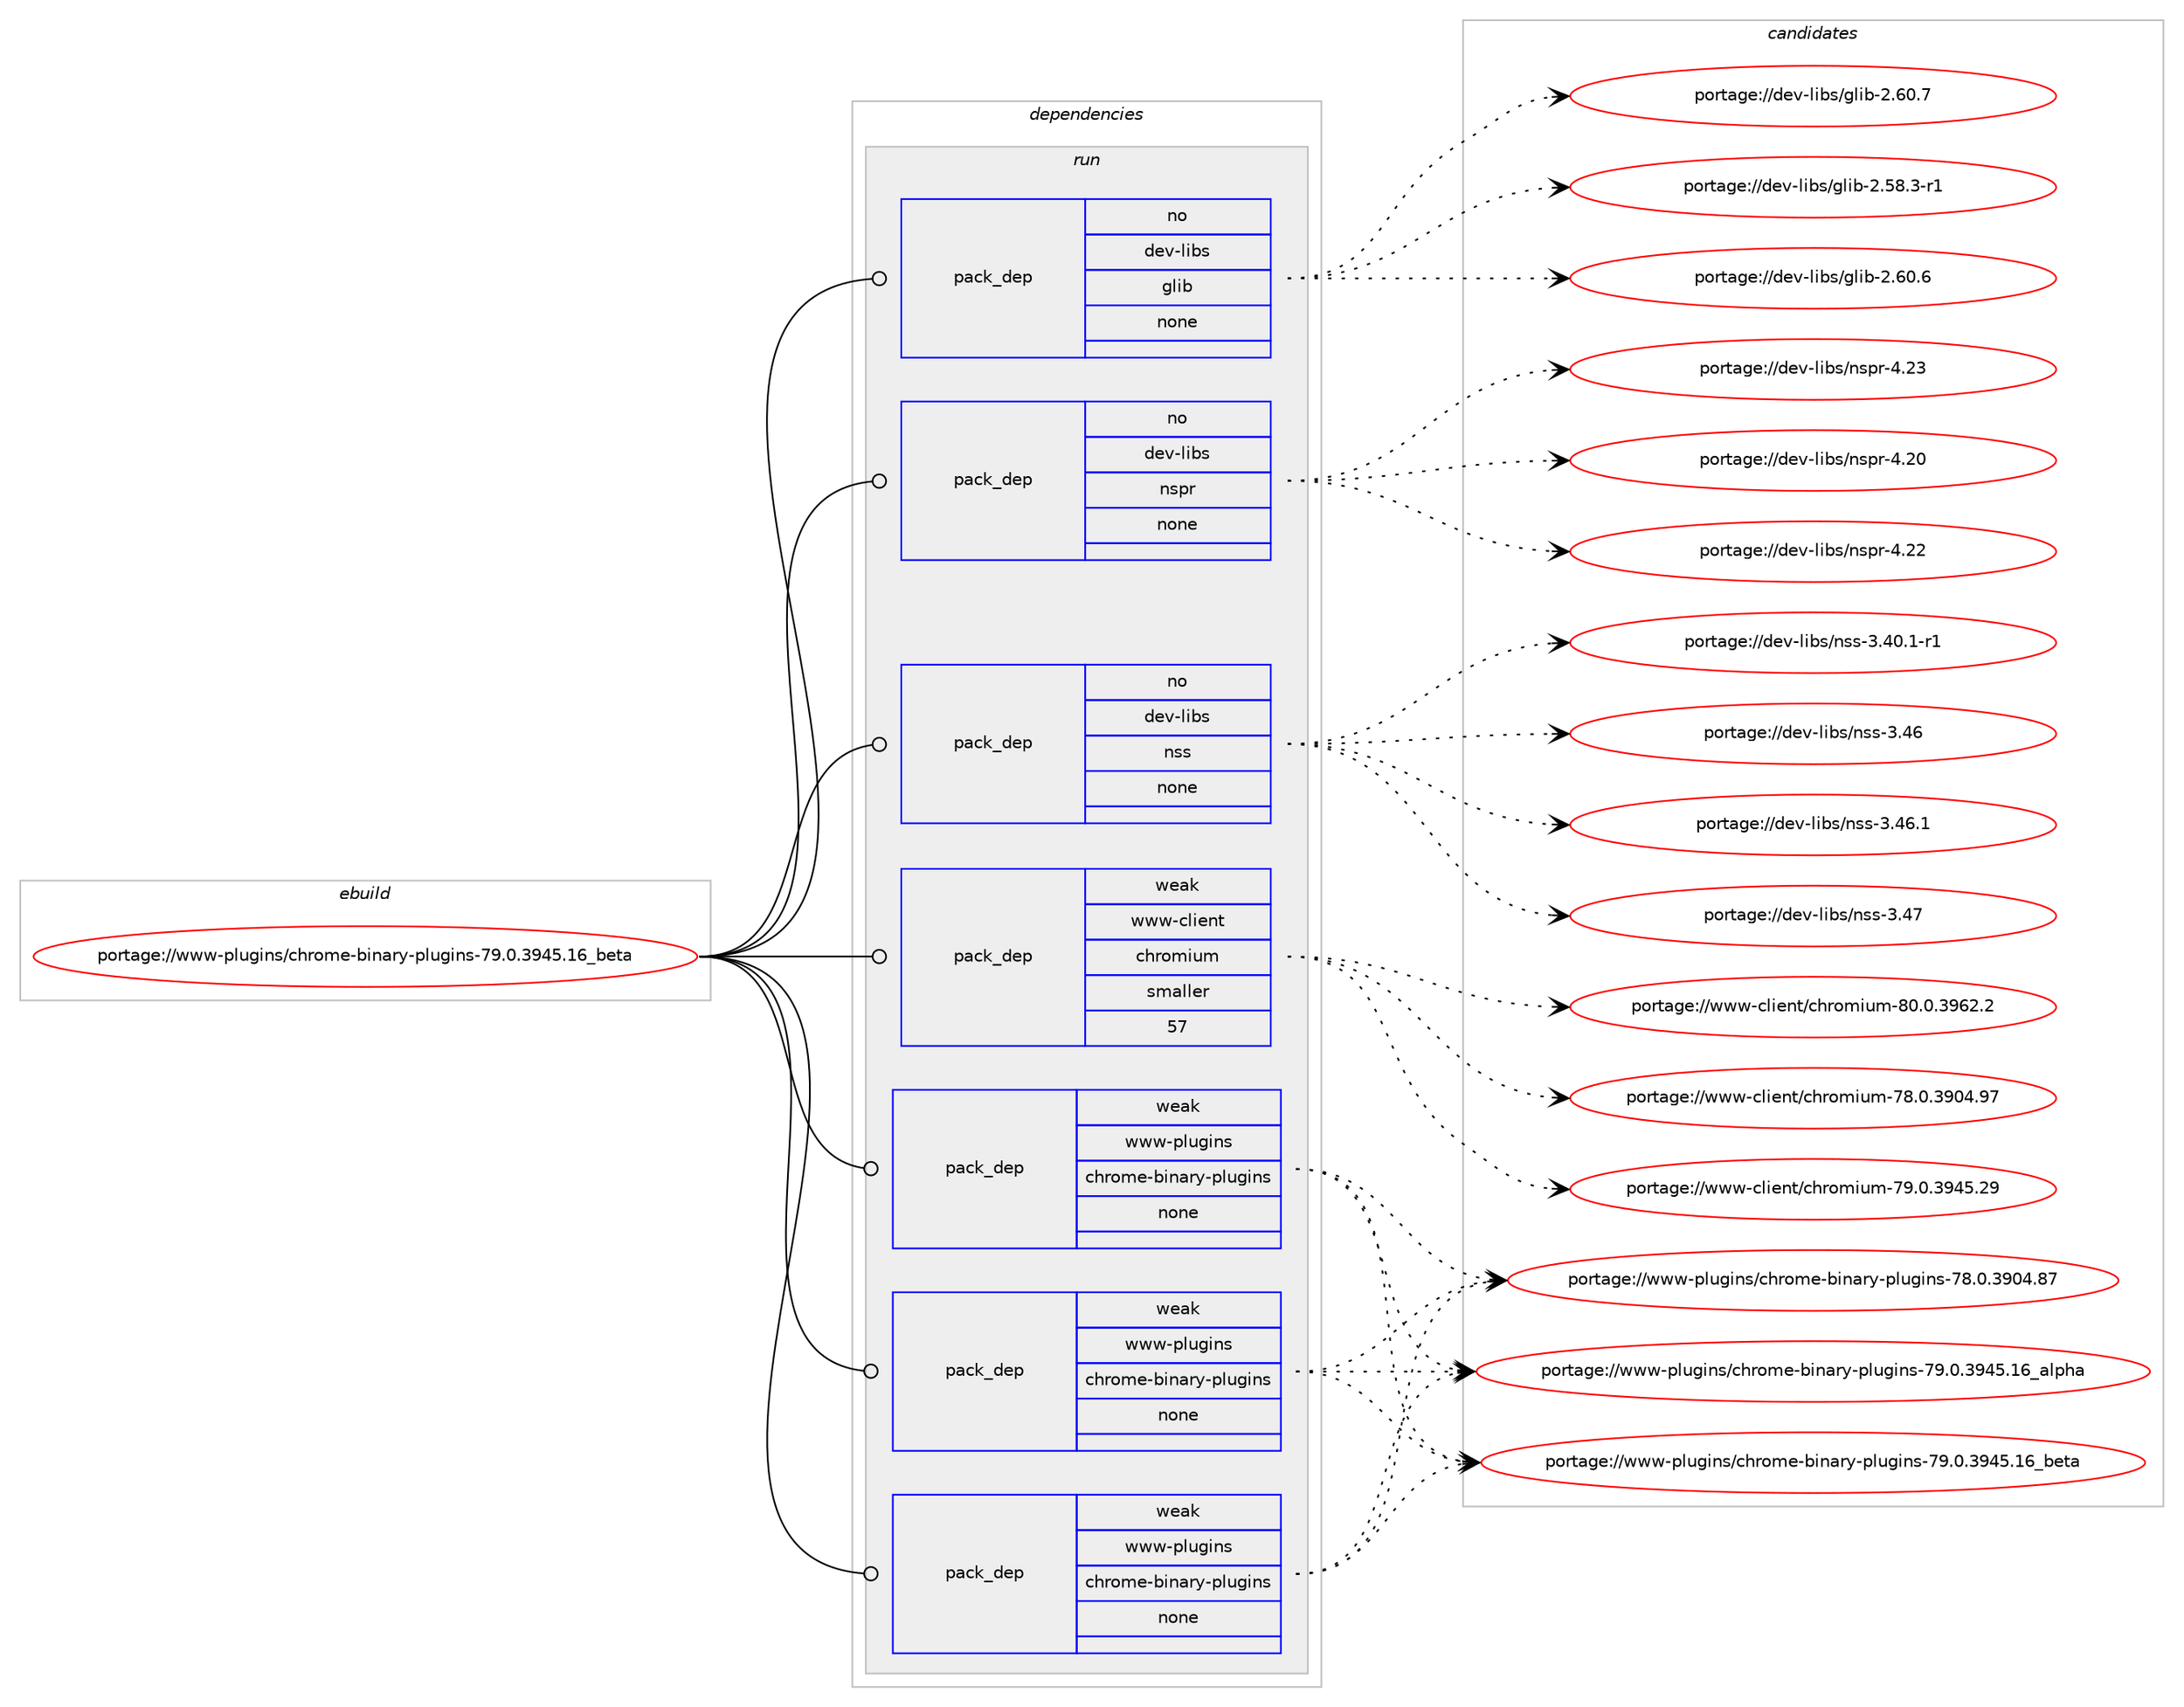 digraph prolog {

# *************
# Graph options
# *************

newrank=true;
concentrate=true;
compound=true;
graph [rankdir=LR,fontname=Helvetica,fontsize=10,ranksep=1.5];#, ranksep=2.5, nodesep=0.2];
edge  [arrowhead=vee];
node  [fontname=Helvetica,fontsize=10];

# **********
# The ebuild
# **********

subgraph cluster_leftcol {
color=gray;
rank=same;
label=<<i>ebuild</i>>;
id [label="portage://www-plugins/chrome-binary-plugins-79.0.3945.16_beta", color=red, width=4, href="../www-plugins/chrome-binary-plugins-79.0.3945.16_beta.svg"];
}

# ****************
# The dependencies
# ****************

subgraph cluster_midcol {
color=gray;
label=<<i>dependencies</i>>;
subgraph cluster_compile {
fillcolor="#eeeeee";
style=filled;
label=<<i>compile</i>>;
}
subgraph cluster_compileandrun {
fillcolor="#eeeeee";
style=filled;
label=<<i>compile and run</i>>;
}
subgraph cluster_run {
fillcolor="#eeeeee";
style=filled;
label=<<i>run</i>>;
subgraph pack328617 {
dependency442986 [label=<<TABLE BORDER="0" CELLBORDER="1" CELLSPACING="0" CELLPADDING="4" WIDTH="220"><TR><TD ROWSPAN="6" CELLPADDING="30">pack_dep</TD></TR><TR><TD WIDTH="110">no</TD></TR><TR><TD>dev-libs</TD></TR><TR><TD>glib</TD></TR><TR><TD>none</TD></TR><TR><TD></TD></TR></TABLE>>, shape=none, color=blue];
}
id:e -> dependency442986:w [weight=20,style="solid",arrowhead="odot"];
subgraph pack328618 {
dependency442987 [label=<<TABLE BORDER="0" CELLBORDER="1" CELLSPACING="0" CELLPADDING="4" WIDTH="220"><TR><TD ROWSPAN="6" CELLPADDING="30">pack_dep</TD></TR><TR><TD WIDTH="110">no</TD></TR><TR><TD>dev-libs</TD></TR><TR><TD>nspr</TD></TR><TR><TD>none</TD></TR><TR><TD></TD></TR></TABLE>>, shape=none, color=blue];
}
id:e -> dependency442987:w [weight=20,style="solid",arrowhead="odot"];
subgraph pack328619 {
dependency442988 [label=<<TABLE BORDER="0" CELLBORDER="1" CELLSPACING="0" CELLPADDING="4" WIDTH="220"><TR><TD ROWSPAN="6" CELLPADDING="30">pack_dep</TD></TR><TR><TD WIDTH="110">no</TD></TR><TR><TD>dev-libs</TD></TR><TR><TD>nss</TD></TR><TR><TD>none</TD></TR><TR><TD></TD></TR></TABLE>>, shape=none, color=blue];
}
id:e -> dependency442988:w [weight=20,style="solid",arrowhead="odot"];
subgraph pack328620 {
dependency442989 [label=<<TABLE BORDER="0" CELLBORDER="1" CELLSPACING="0" CELLPADDING="4" WIDTH="220"><TR><TD ROWSPAN="6" CELLPADDING="30">pack_dep</TD></TR><TR><TD WIDTH="110">weak</TD></TR><TR><TD>www-client</TD></TR><TR><TD>chromium</TD></TR><TR><TD>smaller</TD></TR><TR><TD>57</TD></TR></TABLE>>, shape=none, color=blue];
}
id:e -> dependency442989:w [weight=20,style="solid",arrowhead="odot"];
subgraph pack328621 {
dependency442990 [label=<<TABLE BORDER="0" CELLBORDER="1" CELLSPACING="0" CELLPADDING="4" WIDTH="220"><TR><TD ROWSPAN="6" CELLPADDING="30">pack_dep</TD></TR><TR><TD WIDTH="110">weak</TD></TR><TR><TD>www-plugins</TD></TR><TR><TD>chrome-binary-plugins</TD></TR><TR><TD>none</TD></TR><TR><TD></TD></TR></TABLE>>, shape=none, color=blue];
}
id:e -> dependency442990:w [weight=20,style="solid",arrowhead="odot"];
subgraph pack328622 {
dependency442991 [label=<<TABLE BORDER="0" CELLBORDER="1" CELLSPACING="0" CELLPADDING="4" WIDTH="220"><TR><TD ROWSPAN="6" CELLPADDING="30">pack_dep</TD></TR><TR><TD WIDTH="110">weak</TD></TR><TR><TD>www-plugins</TD></TR><TR><TD>chrome-binary-plugins</TD></TR><TR><TD>none</TD></TR><TR><TD></TD></TR></TABLE>>, shape=none, color=blue];
}
id:e -> dependency442991:w [weight=20,style="solid",arrowhead="odot"];
subgraph pack328623 {
dependency442992 [label=<<TABLE BORDER="0" CELLBORDER="1" CELLSPACING="0" CELLPADDING="4" WIDTH="220"><TR><TD ROWSPAN="6" CELLPADDING="30">pack_dep</TD></TR><TR><TD WIDTH="110">weak</TD></TR><TR><TD>www-plugins</TD></TR><TR><TD>chrome-binary-plugins</TD></TR><TR><TD>none</TD></TR><TR><TD></TD></TR></TABLE>>, shape=none, color=blue];
}
id:e -> dependency442992:w [weight=20,style="solid",arrowhead="odot"];
}
}

# **************
# The candidates
# **************

subgraph cluster_choices {
rank=same;
color=gray;
label=<<i>candidates</i>>;

subgraph choice328617 {
color=black;
nodesep=1;
choiceportage10010111845108105981154710310810598455046535646514511449 [label="portage://dev-libs/glib-2.58.3-r1", color=red, width=4,href="../dev-libs/glib-2.58.3-r1.svg"];
choiceportage1001011184510810598115471031081059845504654484654 [label="portage://dev-libs/glib-2.60.6", color=red, width=4,href="../dev-libs/glib-2.60.6.svg"];
choiceportage1001011184510810598115471031081059845504654484655 [label="portage://dev-libs/glib-2.60.7", color=red, width=4,href="../dev-libs/glib-2.60.7.svg"];
dependency442986:e -> choiceportage10010111845108105981154710310810598455046535646514511449:w [style=dotted,weight="100"];
dependency442986:e -> choiceportage1001011184510810598115471031081059845504654484654:w [style=dotted,weight="100"];
dependency442986:e -> choiceportage1001011184510810598115471031081059845504654484655:w [style=dotted,weight="100"];
}
subgraph choice328618 {
color=black;
nodesep=1;
choiceportage1001011184510810598115471101151121144552465048 [label="portage://dev-libs/nspr-4.20", color=red, width=4,href="../dev-libs/nspr-4.20.svg"];
choiceportage1001011184510810598115471101151121144552465050 [label="portage://dev-libs/nspr-4.22", color=red, width=4,href="../dev-libs/nspr-4.22.svg"];
choiceportage1001011184510810598115471101151121144552465051 [label="portage://dev-libs/nspr-4.23", color=red, width=4,href="../dev-libs/nspr-4.23.svg"];
dependency442987:e -> choiceportage1001011184510810598115471101151121144552465048:w [style=dotted,weight="100"];
dependency442987:e -> choiceportage1001011184510810598115471101151121144552465050:w [style=dotted,weight="100"];
dependency442987:e -> choiceportage1001011184510810598115471101151121144552465051:w [style=dotted,weight="100"];
}
subgraph choice328619 {
color=black;
nodesep=1;
choiceportage100101118451081059811547110115115455146524846494511449 [label="portage://dev-libs/nss-3.40.1-r1", color=red, width=4,href="../dev-libs/nss-3.40.1-r1.svg"];
choiceportage1001011184510810598115471101151154551465254 [label="portage://dev-libs/nss-3.46", color=red, width=4,href="../dev-libs/nss-3.46.svg"];
choiceportage10010111845108105981154711011511545514652544649 [label="portage://dev-libs/nss-3.46.1", color=red, width=4,href="../dev-libs/nss-3.46.1.svg"];
choiceportage1001011184510810598115471101151154551465255 [label="portage://dev-libs/nss-3.47", color=red, width=4,href="../dev-libs/nss-3.47.svg"];
dependency442988:e -> choiceportage100101118451081059811547110115115455146524846494511449:w [style=dotted,weight="100"];
dependency442988:e -> choiceportage1001011184510810598115471101151154551465254:w [style=dotted,weight="100"];
dependency442988:e -> choiceportage10010111845108105981154711011511545514652544649:w [style=dotted,weight="100"];
dependency442988:e -> choiceportage1001011184510810598115471101151154551465255:w [style=dotted,weight="100"];
}
subgraph choice328620 {
color=black;
nodesep=1;
choiceportage1191191194599108105101110116479910411411110910511710945555646484651574852465755 [label="portage://www-client/chromium-78.0.3904.97", color=red, width=4,href="../www-client/chromium-78.0.3904.97.svg"];
choiceportage1191191194599108105101110116479910411411110910511710945555746484651575253465057 [label="portage://www-client/chromium-79.0.3945.29", color=red, width=4,href="../www-client/chromium-79.0.3945.29.svg"];
choiceportage11911911945991081051011101164799104114111109105117109455648464846515754504650 [label="portage://www-client/chromium-80.0.3962.2", color=red, width=4,href="../www-client/chromium-80.0.3962.2.svg"];
dependency442989:e -> choiceportage1191191194599108105101110116479910411411110910511710945555646484651574852465755:w [style=dotted,weight="100"];
dependency442989:e -> choiceportage1191191194599108105101110116479910411411110910511710945555746484651575253465057:w [style=dotted,weight="100"];
dependency442989:e -> choiceportage11911911945991081051011101164799104114111109105117109455648464846515754504650:w [style=dotted,weight="100"];
}
subgraph choice328621 {
color=black;
nodesep=1;
choiceportage1191191194511210811710310511011547991041141111091014598105110971141214511210811710310511011545555646484651574852465655 [label="portage://www-plugins/chrome-binary-plugins-78.0.3904.87", color=red, width=4,href="../www-plugins/chrome-binary-plugins-78.0.3904.87.svg"];
choiceportage1191191194511210811710310511011547991041141111091014598105110971141214511210811710310511011545555746484651575253464954959710811210497 [label="portage://www-plugins/chrome-binary-plugins-79.0.3945.16_alpha", color=red, width=4,href="../www-plugins/chrome-binary-plugins-79.0.3945.16_alpha.svg"];
choiceportage1191191194511210811710310511011547991041141111091014598105110971141214511210811710310511011545555746484651575253464954959810111697 [label="portage://www-plugins/chrome-binary-plugins-79.0.3945.16_beta", color=red, width=4,href="../www-plugins/chrome-binary-plugins-79.0.3945.16_beta.svg"];
dependency442990:e -> choiceportage1191191194511210811710310511011547991041141111091014598105110971141214511210811710310511011545555646484651574852465655:w [style=dotted,weight="100"];
dependency442990:e -> choiceportage1191191194511210811710310511011547991041141111091014598105110971141214511210811710310511011545555746484651575253464954959710811210497:w [style=dotted,weight="100"];
dependency442990:e -> choiceportage1191191194511210811710310511011547991041141111091014598105110971141214511210811710310511011545555746484651575253464954959810111697:w [style=dotted,weight="100"];
}
subgraph choice328622 {
color=black;
nodesep=1;
choiceportage1191191194511210811710310511011547991041141111091014598105110971141214511210811710310511011545555646484651574852465655 [label="portage://www-plugins/chrome-binary-plugins-78.0.3904.87", color=red, width=4,href="../www-plugins/chrome-binary-plugins-78.0.3904.87.svg"];
choiceportage1191191194511210811710310511011547991041141111091014598105110971141214511210811710310511011545555746484651575253464954959710811210497 [label="portage://www-plugins/chrome-binary-plugins-79.0.3945.16_alpha", color=red, width=4,href="../www-plugins/chrome-binary-plugins-79.0.3945.16_alpha.svg"];
choiceportage1191191194511210811710310511011547991041141111091014598105110971141214511210811710310511011545555746484651575253464954959810111697 [label="portage://www-plugins/chrome-binary-plugins-79.0.3945.16_beta", color=red, width=4,href="../www-plugins/chrome-binary-plugins-79.0.3945.16_beta.svg"];
dependency442991:e -> choiceportage1191191194511210811710310511011547991041141111091014598105110971141214511210811710310511011545555646484651574852465655:w [style=dotted,weight="100"];
dependency442991:e -> choiceportage1191191194511210811710310511011547991041141111091014598105110971141214511210811710310511011545555746484651575253464954959710811210497:w [style=dotted,weight="100"];
dependency442991:e -> choiceportage1191191194511210811710310511011547991041141111091014598105110971141214511210811710310511011545555746484651575253464954959810111697:w [style=dotted,weight="100"];
}
subgraph choice328623 {
color=black;
nodesep=1;
choiceportage1191191194511210811710310511011547991041141111091014598105110971141214511210811710310511011545555646484651574852465655 [label="portage://www-plugins/chrome-binary-plugins-78.0.3904.87", color=red, width=4,href="../www-plugins/chrome-binary-plugins-78.0.3904.87.svg"];
choiceportage1191191194511210811710310511011547991041141111091014598105110971141214511210811710310511011545555746484651575253464954959710811210497 [label="portage://www-plugins/chrome-binary-plugins-79.0.3945.16_alpha", color=red, width=4,href="../www-plugins/chrome-binary-plugins-79.0.3945.16_alpha.svg"];
choiceportage1191191194511210811710310511011547991041141111091014598105110971141214511210811710310511011545555746484651575253464954959810111697 [label="portage://www-plugins/chrome-binary-plugins-79.0.3945.16_beta", color=red, width=4,href="../www-plugins/chrome-binary-plugins-79.0.3945.16_beta.svg"];
dependency442992:e -> choiceportage1191191194511210811710310511011547991041141111091014598105110971141214511210811710310511011545555646484651574852465655:w [style=dotted,weight="100"];
dependency442992:e -> choiceportage1191191194511210811710310511011547991041141111091014598105110971141214511210811710310511011545555746484651575253464954959710811210497:w [style=dotted,weight="100"];
dependency442992:e -> choiceportage1191191194511210811710310511011547991041141111091014598105110971141214511210811710310511011545555746484651575253464954959810111697:w [style=dotted,weight="100"];
}
}

}
